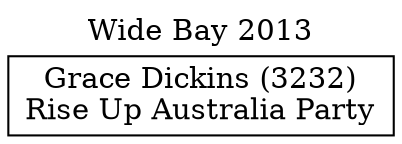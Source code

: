 // House preference flow
digraph "Grace Dickins (3232)_Wide Bay_2013" {
	graph [label="Wide Bay 2013" labelloc=t mclimit=10]
	node [shape=box]
	"Grace Dickins (3232)" [label="Grace Dickins (3232)
Rise Up Australia Party"]
}
